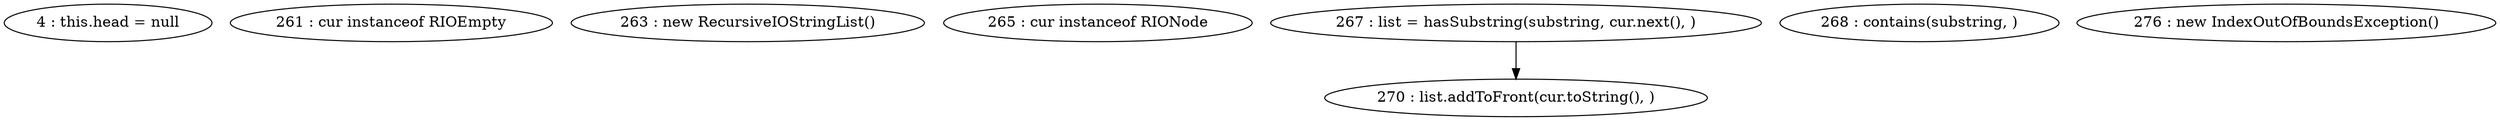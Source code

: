 digraph G {
"4 : this.head = null"
"261 : cur instanceof RIOEmpty"
"263 : new RecursiveIOStringList()"
"265 : cur instanceof RIONode"
"267 : list = hasSubstring(substring, cur.next(), )"
"267 : list = hasSubstring(substring, cur.next(), )" -> "270 : list.addToFront(cur.toString(), )"
"268 : contains(substring, )"
"270 : list.addToFront(cur.toString(), )"
"276 : new IndexOutOfBoundsException()"
}